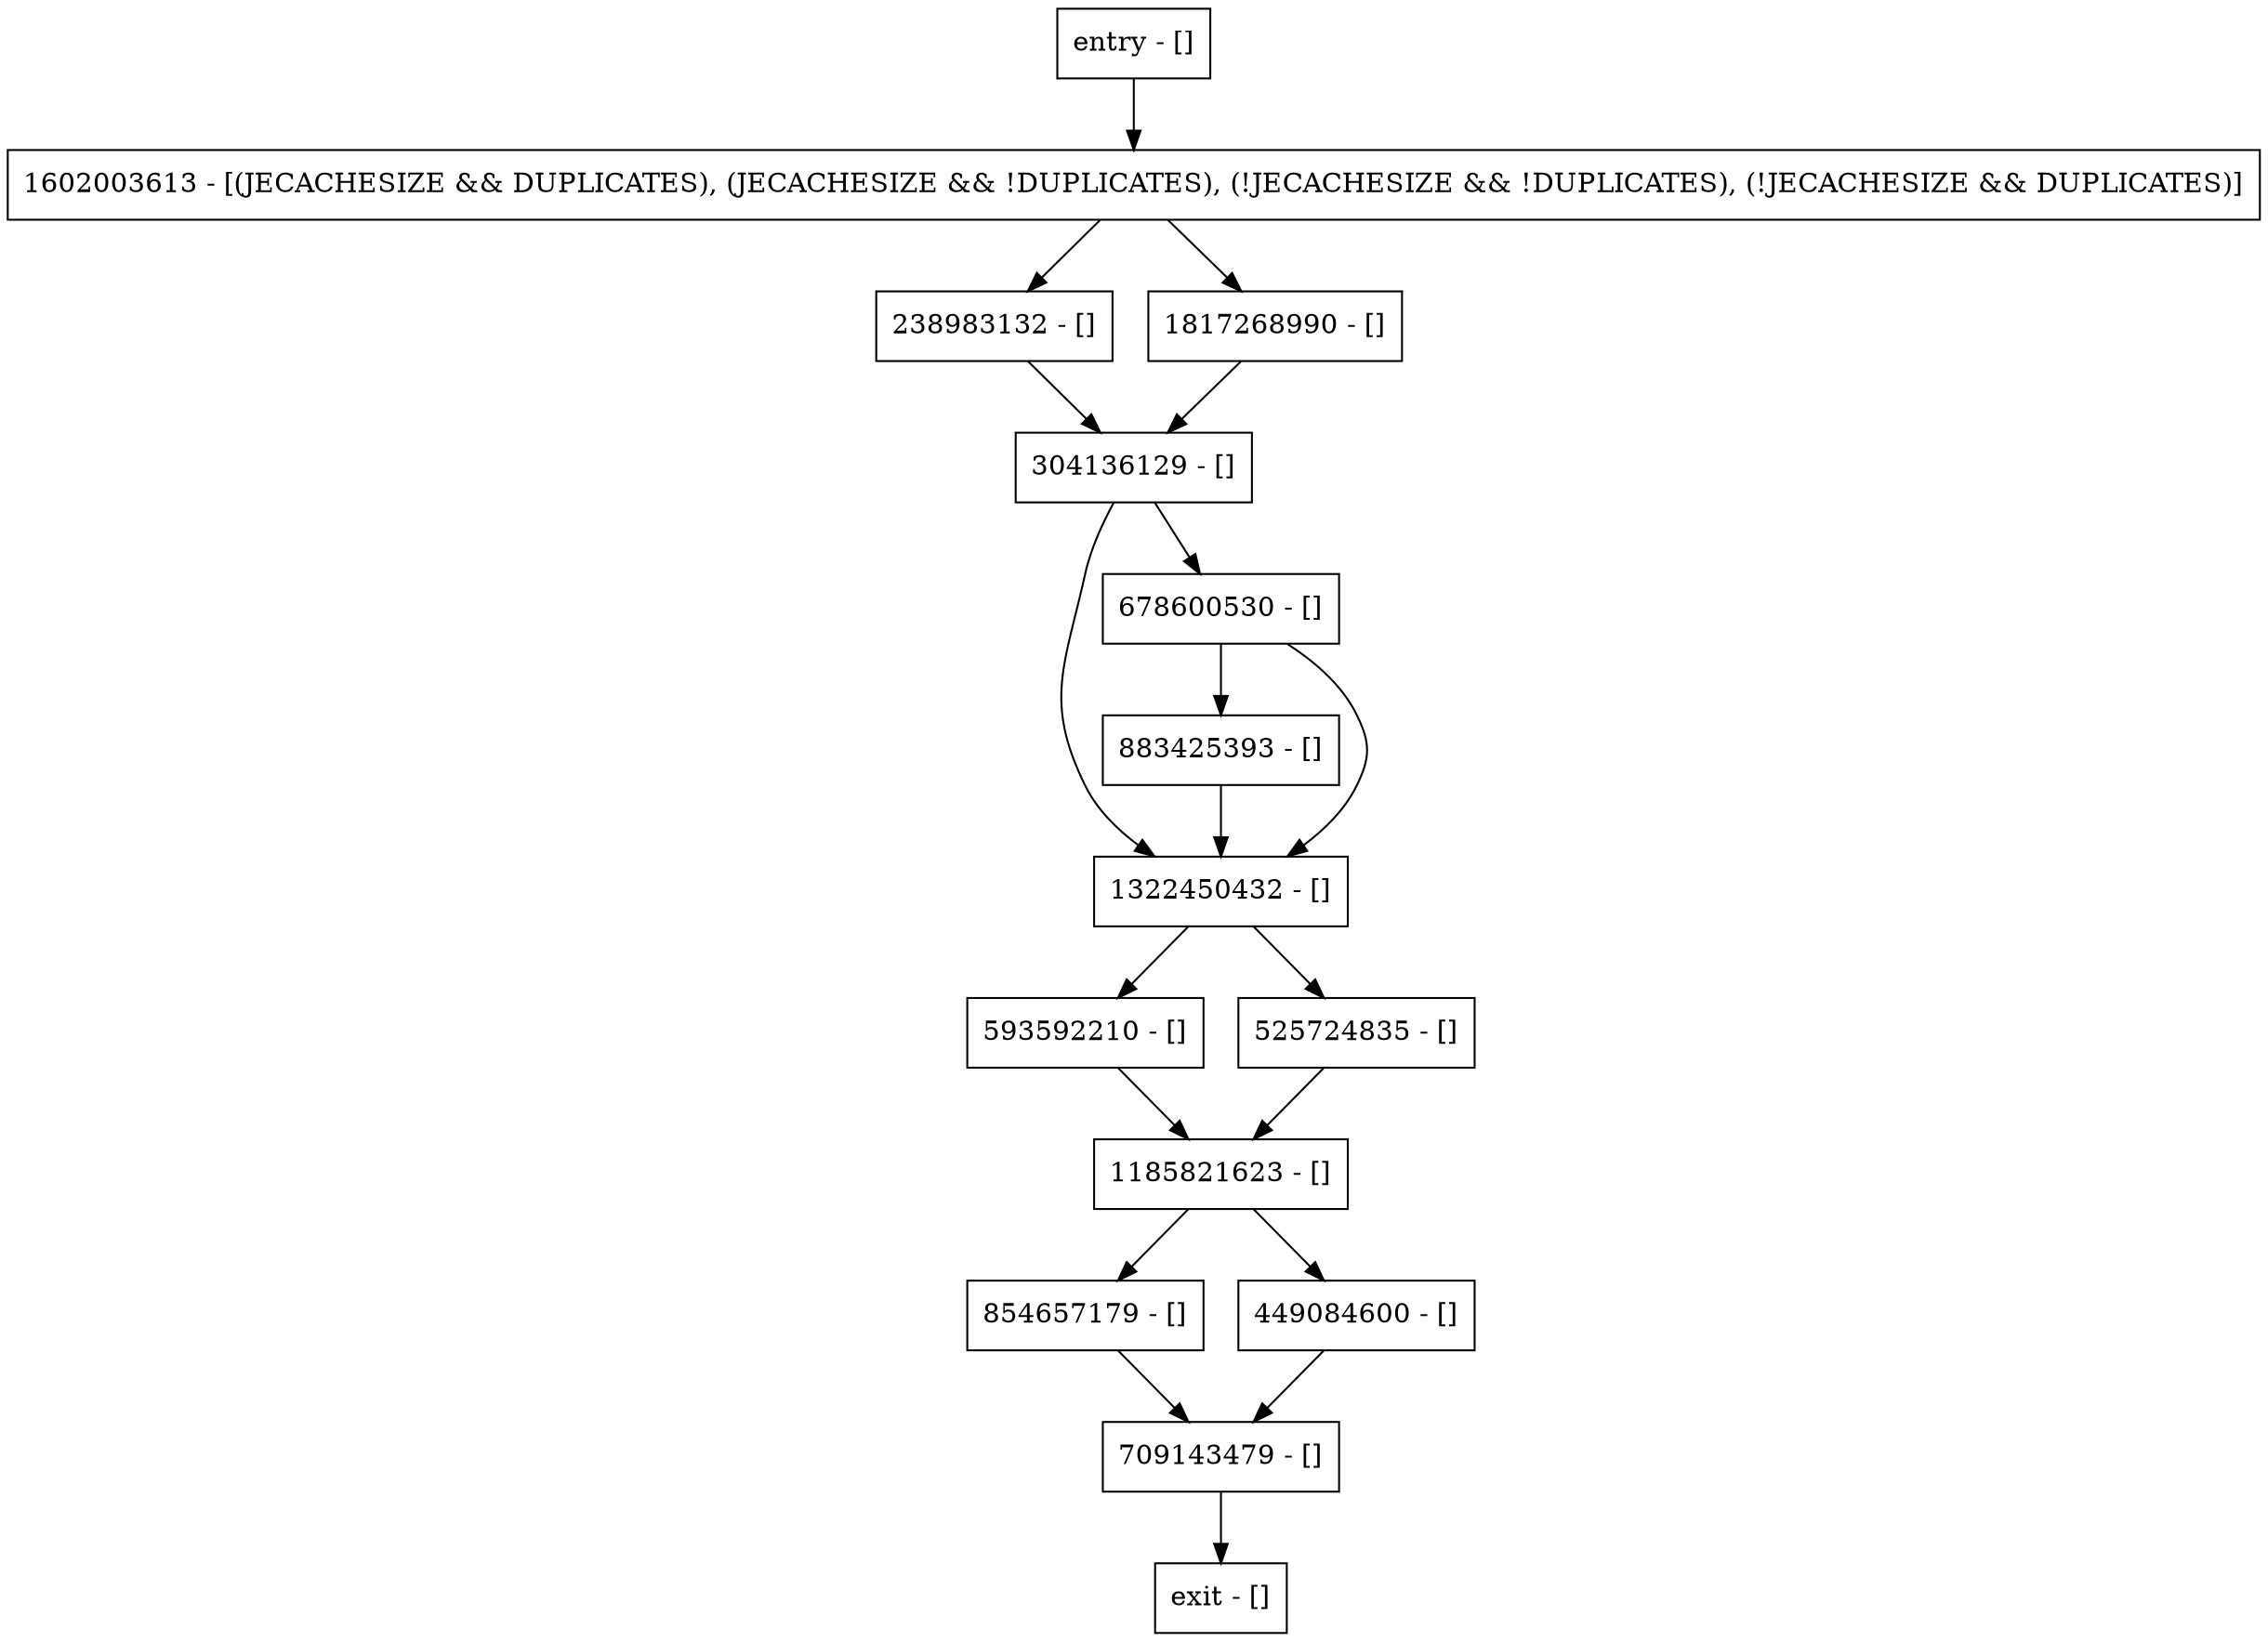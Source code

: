 digraph prepareForUpdate {
node [shape=record];
883425393 [label="883425393 - []"];
593592210 [label="593592210 - []"];
1322450432 [label="1322450432 - []"];
1185821623 [label="1185821623 - []"];
709143479 [label="709143479 - []"];
entry [label="entry - []"];
exit [label="exit - []"];
238983132 [label="238983132 - []"];
1817268990 [label="1817268990 - []"];
854657179 [label="854657179 - []"];
304136129 [label="304136129 - []"];
525724835 [label="525724835 - []"];
678600530 [label="678600530 - []"];
449084600 [label="449084600 - []"];
1602003613 [label="1602003613 - [(JECACHESIZE && DUPLICATES), (JECACHESIZE && !DUPLICATES), (!JECACHESIZE && !DUPLICATES), (!JECACHESIZE && DUPLICATES)]"];
entry;
exit;
883425393 -> 1322450432;
593592210 -> 1185821623;
1322450432 -> 593592210;
1322450432 -> 525724835;
1185821623 -> 854657179;
1185821623 -> 449084600;
709143479 -> exit;
entry -> 1602003613;
238983132 -> 304136129;
1817268990 -> 304136129;
854657179 -> 709143479;
304136129 -> 1322450432;
304136129 -> 678600530;
525724835 -> 1185821623;
678600530 -> 883425393;
678600530 -> 1322450432;
449084600 -> 709143479;
1602003613 -> 238983132;
1602003613 -> 1817268990;
}
